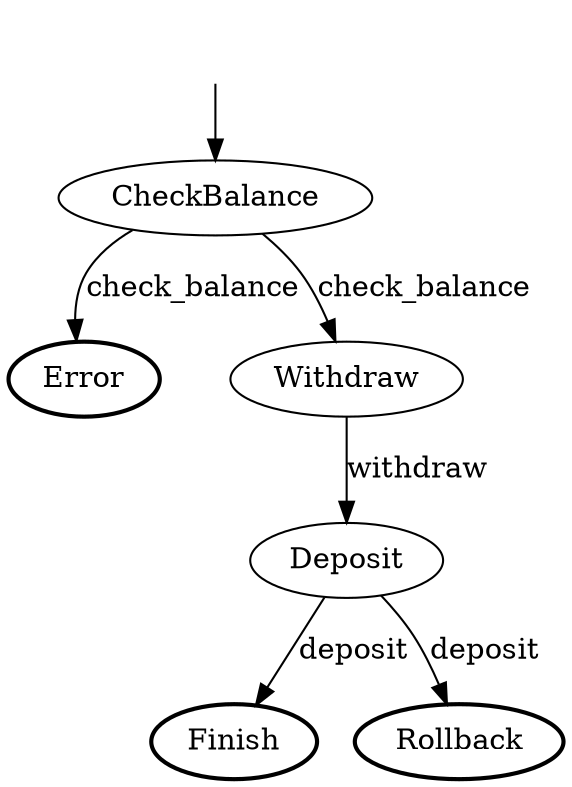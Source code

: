 digraph Automata {
	_initial_0 [label="", shape="plaintext"];
	_initial_0 -> CheckBalance;
	Finish [style="bold"];
	Error [style="bold"];
	Rollback [style="bold"];
	Deposit -> Finish [label=deposit];
	Deposit -> Rollback [label=deposit];
	Withdraw -> Deposit [label=withdraw];
	CheckBalance -> Error [label=check_balance];
	CheckBalance -> Withdraw [label=check_balance];
}
